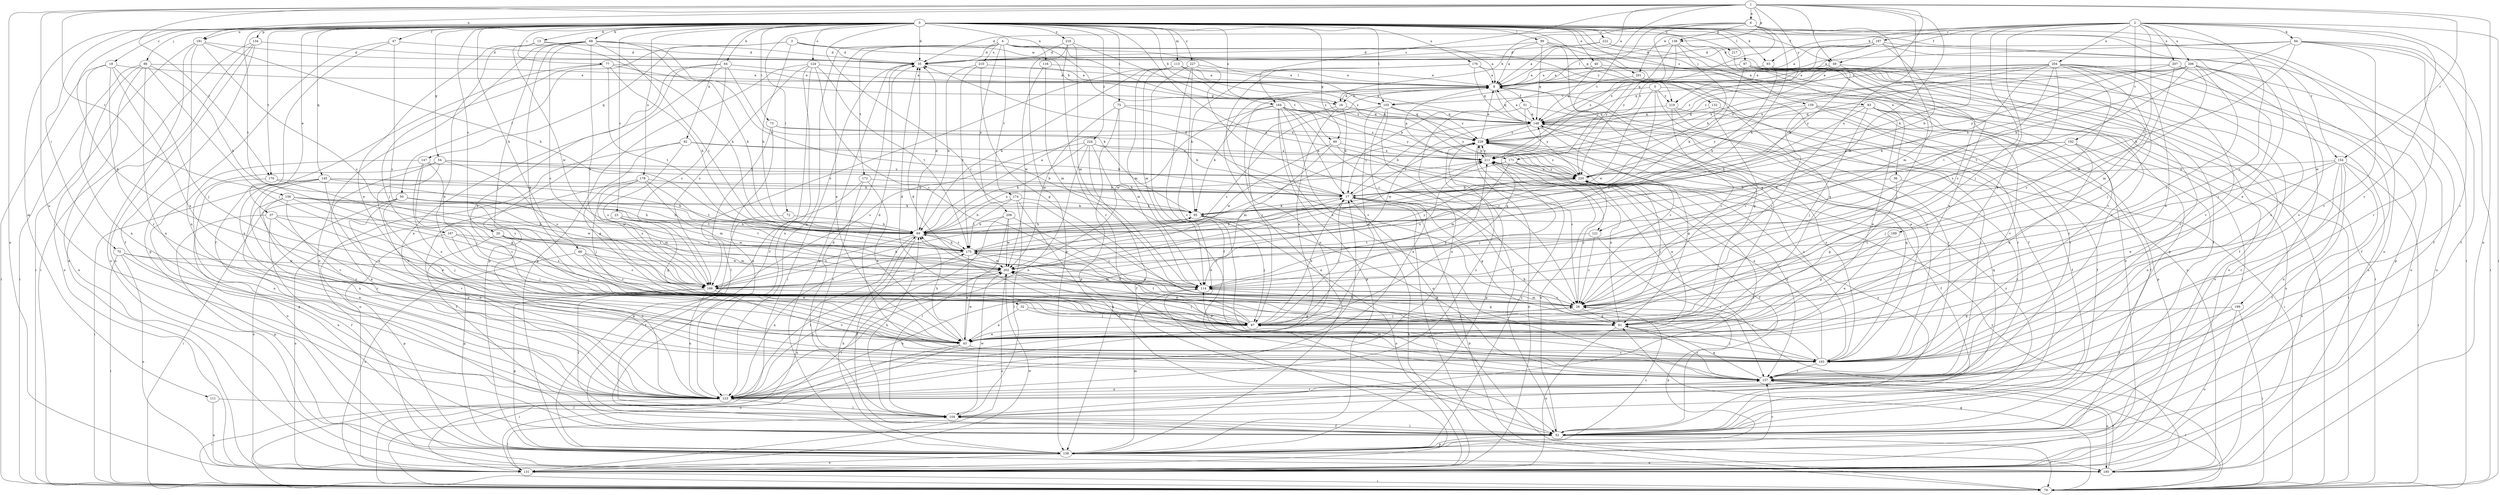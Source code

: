 strict digraph  {
0;
1;
2;
3;
4;
5;
6;
8;
13;
16;
17;
18;
20;
23;
26;
32;
35;
36;
37;
40;
43;
47;
49;
50;
51;
52;
54;
60;
61;
64;
66;
68;
69;
70;
72;
73;
75;
77;
78;
83;
86;
87;
92;
93;
94;
95;
97;
99;
103;
104;
111;
113;
114;
116;
121;
123;
124;
131;
132;
134;
138;
139;
145;
147;
148;
154;
156;
157;
159;
164;
166;
167;
170;
171;
172;
174;
175;
176;
178;
181;
185;
187;
189;
192;
193;
199;
201;
202;
204;
206;
207;
209;
210;
211;
216;
217;
219;
220;
222;
224;
227;
229;
0 -> 13  [label=b];
0 -> 16  [label=b];
0 -> 18  [label=c];
0 -> 20  [label=c];
0 -> 23  [label=c];
0 -> 26  [label=c];
0 -> 32  [label=d];
0 -> 35  [label=d];
0 -> 36  [label=e];
0 -> 37  [label=e];
0 -> 40  [label=e];
0 -> 47  [label=f];
0 -> 49  [label=f];
0 -> 54  [label=g];
0 -> 60  [label=g];
0 -> 64  [label=h];
0 -> 66  [label=h];
0 -> 68  [label=h];
0 -> 70  [label=i];
0 -> 72  [label=i];
0 -> 73  [label=i];
0 -> 75  [label=i];
0 -> 77  [label=i];
0 -> 83  [label=j];
0 -> 86  [label=j];
0 -> 92  [label=k];
0 -> 93  [label=k];
0 -> 97  [label=l];
0 -> 99  [label=l];
0 -> 103  [label=l];
0 -> 111  [label=m];
0 -> 113  [label=m];
0 -> 116  [label=n];
0 -> 121  [label=n];
0 -> 124  [label=o];
0 -> 131  [label=o];
0 -> 132  [label=p];
0 -> 134  [label=p];
0 -> 145  [label=q];
0 -> 154  [label=r];
0 -> 159  [label=s];
0 -> 164  [label=s];
0 -> 167  [label=t];
0 -> 170  [label=t];
0 -> 176  [label=u];
0 -> 178  [label=u];
0 -> 181  [label=u];
0 -> 199  [label=w];
0 -> 216  [label=y];
0 -> 217  [label=y];
0 -> 222  [label=z];
0 -> 224  [label=z];
0 -> 227  [label=z];
1 -> 6  [label=a];
1 -> 8  [label=a];
1 -> 49  [label=f];
1 -> 114  [label=m];
1 -> 121  [label=n];
1 -> 123  [label=n];
1 -> 131  [label=o];
1 -> 138  [label=p];
1 -> 154  [label=r];
1 -> 156  [label=r];
1 -> 164  [label=s];
1 -> 170  [label=t];
1 -> 171  [label=t];
1 -> 181  [label=u];
1 -> 185  [label=u];
1 -> 219  [label=y];
1 -> 229  [label=z];
2 -> 26  [label=c];
2 -> 43  [label=e];
2 -> 49  [label=f];
2 -> 78  [label=i];
2 -> 87  [label=j];
2 -> 93  [label=k];
2 -> 94  [label=k];
2 -> 95  [label=k];
2 -> 157  [label=r];
2 -> 187  [label=v];
2 -> 189  [label=v];
2 -> 192  [label=v];
2 -> 193  [label=v];
2 -> 201  [label=w];
2 -> 204  [label=x];
2 -> 206  [label=x];
2 -> 207  [label=x];
3 -> 16  [label=b];
3 -> 35  [label=d];
3 -> 50  [label=f];
3 -> 69  [label=h];
3 -> 147  [label=q];
3 -> 201  [label=w];
4 -> 8  [label=a];
4 -> 35  [label=d];
4 -> 43  [label=e];
4 -> 60  [label=g];
4 -> 103  [label=l];
4 -> 123  [label=n];
4 -> 171  [label=t];
4 -> 172  [label=t];
4 -> 174  [label=t];
4 -> 209  [label=x];
4 -> 210  [label=x];
4 -> 219  [label=y];
5 -> 103  [label=l];
5 -> 131  [label=o];
5 -> 166  [label=s];
5 -> 193  [label=v];
5 -> 202  [label=w];
5 -> 219  [label=y];
6 -> 16  [label=b];
6 -> 35  [label=d];
6 -> 69  [label=h];
6 -> 78  [label=i];
6 -> 103  [label=l];
6 -> 114  [label=m];
6 -> 138  [label=p];
6 -> 211  [label=x];
6 -> 220  [label=y];
8 -> 16  [label=b];
8 -> 51  [label=f];
8 -> 61  [label=g];
8 -> 123  [label=n];
8 -> 148  [label=q];
13 -> 35  [label=d];
13 -> 43  [label=e];
13 -> 69  [label=h];
13 -> 202  [label=w];
16 -> 8  [label=a];
16 -> 17  [label=b];
16 -> 43  [label=e];
16 -> 87  [label=j];
16 -> 148  [label=q];
17 -> 35  [label=d];
17 -> 61  [label=g];
17 -> 78  [label=i];
17 -> 87  [label=j];
17 -> 95  [label=k];
17 -> 229  [label=z];
18 -> 8  [label=a];
18 -> 43  [label=e];
18 -> 78  [label=i];
18 -> 87  [label=j];
18 -> 123  [label=n];
18 -> 157  [label=r];
20 -> 87  [label=j];
20 -> 114  [label=m];
20 -> 123  [label=n];
20 -> 139  [label=p];
20 -> 175  [label=t];
23 -> 61  [label=g];
23 -> 69  [label=h];
23 -> 131  [label=o];
23 -> 175  [label=t];
23 -> 202  [label=w];
26 -> 61  [label=g];
26 -> 87  [label=j];
26 -> 114  [label=m];
26 -> 139  [label=p];
26 -> 220  [label=y];
32 -> 43  [label=e];
32 -> 61  [label=g];
32 -> 87  [label=j];
35 -> 8  [label=a];
35 -> 78  [label=i];
35 -> 139  [label=p];
36 -> 17  [label=b];
36 -> 61  [label=g];
36 -> 157  [label=r];
37 -> 52  [label=f];
37 -> 69  [label=h];
37 -> 87  [label=j];
37 -> 139  [label=p];
37 -> 193  [label=v];
40 -> 8  [label=a];
40 -> 61  [label=g];
40 -> 78  [label=i];
40 -> 148  [label=q];
43 -> 69  [label=h];
43 -> 78  [label=i];
43 -> 131  [label=o];
43 -> 193  [label=v];
43 -> 202  [label=w];
47 -> 35  [label=d];
47 -> 52  [label=f];
47 -> 139  [label=p];
47 -> 166  [label=s];
49 -> 8  [label=a];
49 -> 114  [label=m];
49 -> 211  [label=x];
49 -> 220  [label=y];
49 -> 229  [label=z];
50 -> 43  [label=e];
50 -> 69  [label=h];
50 -> 78  [label=i];
50 -> 95  [label=k];
50 -> 114  [label=m];
50 -> 123  [label=n];
50 -> 131  [label=o];
50 -> 175  [label=t];
51 -> 123  [label=n];
51 -> 148  [label=q];
51 -> 157  [label=r];
51 -> 220  [label=y];
52 -> 78  [label=i];
52 -> 104  [label=l];
52 -> 139  [label=p];
52 -> 211  [label=x];
52 -> 229  [label=z];
54 -> 17  [label=b];
54 -> 123  [label=n];
54 -> 139  [label=p];
54 -> 166  [label=s];
54 -> 193  [label=v];
54 -> 220  [label=y];
60 -> 26  [label=c];
60 -> 114  [label=m];
60 -> 202  [label=w];
60 -> 211  [label=x];
61 -> 35  [label=d];
61 -> 131  [label=o];
61 -> 157  [label=r];
61 -> 211  [label=x];
64 -> 8  [label=a];
64 -> 43  [label=e];
64 -> 95  [label=k];
64 -> 123  [label=n];
64 -> 139  [label=p];
64 -> 166  [label=s];
66 -> 26  [label=c];
66 -> 43  [label=e];
66 -> 131  [label=o];
66 -> 166  [label=s];
66 -> 202  [label=w];
68 -> 26  [label=c];
68 -> 35  [label=d];
68 -> 43  [label=e];
68 -> 61  [label=g];
68 -> 69  [label=h];
68 -> 87  [label=j];
68 -> 95  [label=k];
68 -> 166  [label=s];
68 -> 175  [label=t];
68 -> 185  [label=u];
69 -> 8  [label=a];
69 -> 35  [label=d];
69 -> 52  [label=f];
69 -> 131  [label=o];
69 -> 166  [label=s];
69 -> 175  [label=t];
69 -> 211  [label=x];
70 -> 43  [label=e];
70 -> 78  [label=i];
70 -> 123  [label=n];
70 -> 131  [label=o];
70 -> 202  [label=w];
72 -> 52  [label=f];
72 -> 69  [label=h];
73 -> 17  [label=b];
73 -> 104  [label=l];
73 -> 123  [label=n];
73 -> 229  [label=z];
75 -> 114  [label=m];
75 -> 139  [label=p];
75 -> 148  [label=q];
75 -> 202  [label=w];
75 -> 211  [label=x];
77 -> 8  [label=a];
77 -> 69  [label=h];
77 -> 87  [label=j];
77 -> 123  [label=n];
77 -> 175  [label=t];
77 -> 229  [label=z];
78 -> 17  [label=b];
78 -> 61  [label=g];
78 -> 157  [label=r];
83 -> 43  [label=e];
83 -> 52  [label=f];
83 -> 69  [label=h];
83 -> 78  [label=i];
83 -> 87  [label=j];
83 -> 148  [label=q];
83 -> 185  [label=u];
83 -> 193  [label=v];
86 -> 8  [label=a];
86 -> 69  [label=h];
86 -> 78  [label=i];
86 -> 87  [label=j];
86 -> 123  [label=n];
86 -> 131  [label=o];
86 -> 185  [label=u];
87 -> 17  [label=b];
87 -> 26  [label=c];
87 -> 35  [label=d];
87 -> 43  [label=e];
87 -> 175  [label=t];
87 -> 202  [label=w];
87 -> 211  [label=x];
92 -> 17  [label=b];
92 -> 61  [label=g];
92 -> 131  [label=o];
92 -> 166  [label=s];
92 -> 211  [label=x];
93 -> 8  [label=a];
93 -> 69  [label=h];
93 -> 193  [label=v];
94 -> 8  [label=a];
94 -> 35  [label=d];
94 -> 52  [label=f];
94 -> 69  [label=h];
94 -> 78  [label=i];
94 -> 95  [label=k];
94 -> 157  [label=r];
94 -> 193  [label=v];
95 -> 69  [label=h];
95 -> 87  [label=j];
95 -> 131  [label=o];
97 -> 8  [label=a];
97 -> 43  [label=e];
97 -> 52  [label=f];
97 -> 87  [label=j];
97 -> 95  [label=k];
97 -> 131  [label=o];
97 -> 157  [label=r];
97 -> 185  [label=u];
97 -> 193  [label=v];
99 -> 8  [label=a];
99 -> 35  [label=d];
99 -> 52  [label=f];
99 -> 61  [label=g];
99 -> 131  [label=o];
99 -> 148  [label=q];
103 -> 43  [label=e];
103 -> 52  [label=f];
103 -> 123  [label=n];
103 -> 148  [label=q];
103 -> 166  [label=s];
103 -> 220  [label=y];
103 -> 229  [label=z];
104 -> 35  [label=d];
104 -> 52  [label=f];
104 -> 69  [label=h];
104 -> 148  [label=q];
104 -> 202  [label=w];
104 -> 220  [label=y];
111 -> 104  [label=l];
111 -> 131  [label=o];
113 -> 8  [label=a];
113 -> 69  [label=h];
113 -> 114  [label=m];
113 -> 148  [label=q];
113 -> 166  [label=s];
113 -> 229  [label=z];
114 -> 26  [label=c];
114 -> 61  [label=g];
114 -> 123  [label=n];
114 -> 148  [label=q];
114 -> 202  [label=w];
116 -> 8  [label=a];
116 -> 114  [label=m];
116 -> 202  [label=w];
121 -> 26  [label=c];
121 -> 157  [label=r];
121 -> 175  [label=t];
123 -> 17  [label=b];
123 -> 78  [label=i];
123 -> 104  [label=l];
123 -> 157  [label=r];
123 -> 175  [label=t];
123 -> 229  [label=z];
124 -> 8  [label=a];
124 -> 26  [label=c];
124 -> 52  [label=f];
124 -> 123  [label=n];
124 -> 139  [label=p];
124 -> 166  [label=s];
124 -> 175  [label=t];
131 -> 17  [label=b];
131 -> 78  [label=i];
131 -> 104  [label=l];
131 -> 202  [label=w];
132 -> 26  [label=c];
132 -> 148  [label=q];
132 -> 157  [label=r];
134 -> 35  [label=d];
134 -> 52  [label=f];
134 -> 78  [label=i];
134 -> 131  [label=o];
134 -> 185  [label=u];
138 -> 17  [label=b];
138 -> 26  [label=c];
138 -> 35  [label=d];
138 -> 211  [label=x];
138 -> 220  [label=y];
139 -> 8  [label=a];
139 -> 26  [label=c];
139 -> 69  [label=h];
139 -> 114  [label=m];
139 -> 131  [label=o];
139 -> 157  [label=r];
139 -> 185  [label=u];
139 -> 229  [label=z];
145 -> 17  [label=b];
145 -> 43  [label=e];
145 -> 69  [label=h];
145 -> 78  [label=i];
145 -> 123  [label=n];
145 -> 193  [label=v];
145 -> 202  [label=w];
147 -> 43  [label=e];
147 -> 61  [label=g];
147 -> 87  [label=j];
147 -> 185  [label=u];
147 -> 220  [label=y];
148 -> 8  [label=a];
148 -> 17  [label=b];
148 -> 26  [label=c];
148 -> 78  [label=i];
148 -> 193  [label=v];
148 -> 202  [label=w];
148 -> 229  [label=z];
154 -> 26  [label=c];
154 -> 43  [label=e];
154 -> 52  [label=f];
154 -> 78  [label=i];
154 -> 123  [label=n];
154 -> 131  [label=o];
154 -> 157  [label=r];
154 -> 220  [label=y];
156 -> 26  [label=c];
156 -> 69  [label=h];
156 -> 95  [label=k];
156 -> 123  [label=n];
156 -> 157  [label=r];
156 -> 193  [label=v];
156 -> 202  [label=w];
157 -> 61  [label=g];
157 -> 69  [label=h];
157 -> 95  [label=k];
157 -> 114  [label=m];
157 -> 123  [label=n];
157 -> 185  [label=u];
159 -> 26  [label=c];
159 -> 52  [label=f];
159 -> 139  [label=p];
159 -> 148  [label=q];
159 -> 157  [label=r];
159 -> 220  [label=y];
164 -> 17  [label=b];
164 -> 26  [label=c];
164 -> 95  [label=k];
164 -> 139  [label=p];
164 -> 148  [label=q];
164 -> 157  [label=r];
164 -> 185  [label=u];
164 -> 202  [label=w];
164 -> 220  [label=y];
166 -> 87  [label=j];
166 -> 95  [label=k];
166 -> 104  [label=l];
166 -> 123  [label=n];
166 -> 139  [label=p];
166 -> 193  [label=v];
166 -> 211  [label=x];
167 -> 87  [label=j];
167 -> 139  [label=p];
167 -> 166  [label=s];
167 -> 175  [label=t];
170 -> 17  [label=b];
170 -> 123  [label=n];
170 -> 166  [label=s];
171 -> 43  [label=e];
171 -> 52  [label=f];
171 -> 114  [label=m];
171 -> 175  [label=t];
171 -> 220  [label=y];
172 -> 17  [label=b];
172 -> 43  [label=e];
172 -> 139  [label=p];
172 -> 157  [label=r];
174 -> 52  [label=f];
174 -> 69  [label=h];
174 -> 95  [label=k];
174 -> 104  [label=l];
174 -> 175  [label=t];
175 -> 17  [label=b];
175 -> 26  [label=c];
175 -> 43  [label=e];
175 -> 69  [label=h];
175 -> 123  [label=n];
175 -> 202  [label=w];
175 -> 220  [label=y];
175 -> 229  [label=z];
176 -> 8  [label=a];
176 -> 95  [label=k];
176 -> 148  [label=q];
176 -> 185  [label=u];
176 -> 193  [label=v];
178 -> 17  [label=b];
178 -> 52  [label=f];
178 -> 87  [label=j];
178 -> 114  [label=m];
178 -> 166  [label=s];
178 -> 175  [label=t];
181 -> 35  [label=d];
181 -> 69  [label=h];
181 -> 78  [label=i];
181 -> 123  [label=n];
181 -> 166  [label=s];
181 -> 185  [label=u];
185 -> 157  [label=r];
185 -> 220  [label=y];
187 -> 8  [label=a];
187 -> 17  [label=b];
187 -> 35  [label=d];
187 -> 43  [label=e];
187 -> 52  [label=f];
187 -> 148  [label=q];
187 -> 229  [label=z];
189 -> 43  [label=e];
189 -> 61  [label=g];
189 -> 175  [label=t];
192 -> 43  [label=e];
192 -> 69  [label=h];
192 -> 87  [label=j];
192 -> 104  [label=l];
192 -> 123  [label=n];
192 -> 211  [label=x];
193 -> 8  [label=a];
193 -> 17  [label=b];
193 -> 35  [label=d];
193 -> 87  [label=j];
193 -> 148  [label=q];
193 -> 157  [label=r];
193 -> 202  [label=w];
193 -> 211  [label=x];
193 -> 229  [label=z];
199 -> 61  [label=g];
199 -> 78  [label=i];
199 -> 123  [label=n];
199 -> 131  [label=o];
201 -> 17  [label=b];
201 -> 78  [label=i];
202 -> 114  [label=m];
202 -> 123  [label=n];
202 -> 131  [label=o];
202 -> 166  [label=s];
202 -> 211  [label=x];
204 -> 8  [label=a];
204 -> 17  [label=b];
204 -> 26  [label=c];
204 -> 43  [label=e];
204 -> 52  [label=f];
204 -> 69  [label=h];
204 -> 87  [label=j];
204 -> 131  [label=o];
204 -> 148  [label=q];
204 -> 166  [label=s];
204 -> 175  [label=t];
204 -> 193  [label=v];
204 -> 211  [label=x];
206 -> 8  [label=a];
206 -> 17  [label=b];
206 -> 26  [label=c];
206 -> 175  [label=t];
206 -> 185  [label=u];
206 -> 193  [label=v];
206 -> 202  [label=w];
206 -> 211  [label=x];
206 -> 229  [label=z];
207 -> 8  [label=a];
207 -> 26  [label=c];
207 -> 87  [label=j];
207 -> 139  [label=p];
207 -> 220  [label=y];
209 -> 26  [label=c];
209 -> 69  [label=h];
209 -> 78  [label=i];
209 -> 104  [label=l];
209 -> 202  [label=w];
210 -> 8  [label=a];
210 -> 61  [label=g];
210 -> 69  [label=h];
210 -> 175  [label=t];
211 -> 8  [label=a];
211 -> 78  [label=i];
211 -> 87  [label=j];
211 -> 220  [label=y];
211 -> 229  [label=z];
216 -> 35  [label=d];
216 -> 114  [label=m];
216 -> 139  [label=p];
216 -> 157  [label=r];
216 -> 220  [label=y];
217 -> 139  [label=p];
219 -> 26  [label=c];
219 -> 52  [label=f];
219 -> 148  [label=q];
219 -> 157  [label=r];
220 -> 17  [label=b];
220 -> 87  [label=j];
220 -> 104  [label=l];
220 -> 157  [label=r];
220 -> 229  [label=z];
222 -> 8  [label=a];
222 -> 35  [label=d];
222 -> 52  [label=f];
222 -> 193  [label=v];
224 -> 52  [label=f];
224 -> 69  [label=h];
224 -> 123  [label=n];
224 -> 157  [label=r];
224 -> 166  [label=s];
224 -> 211  [label=x];
224 -> 220  [label=y];
227 -> 8  [label=a];
227 -> 26  [label=c];
227 -> 52  [label=f];
227 -> 114  [label=m];
227 -> 131  [label=o];
227 -> 193  [label=v];
229 -> 8  [label=a];
229 -> 52  [label=f];
229 -> 61  [label=g];
229 -> 131  [label=o];
229 -> 139  [label=p];
229 -> 211  [label=x];
}
